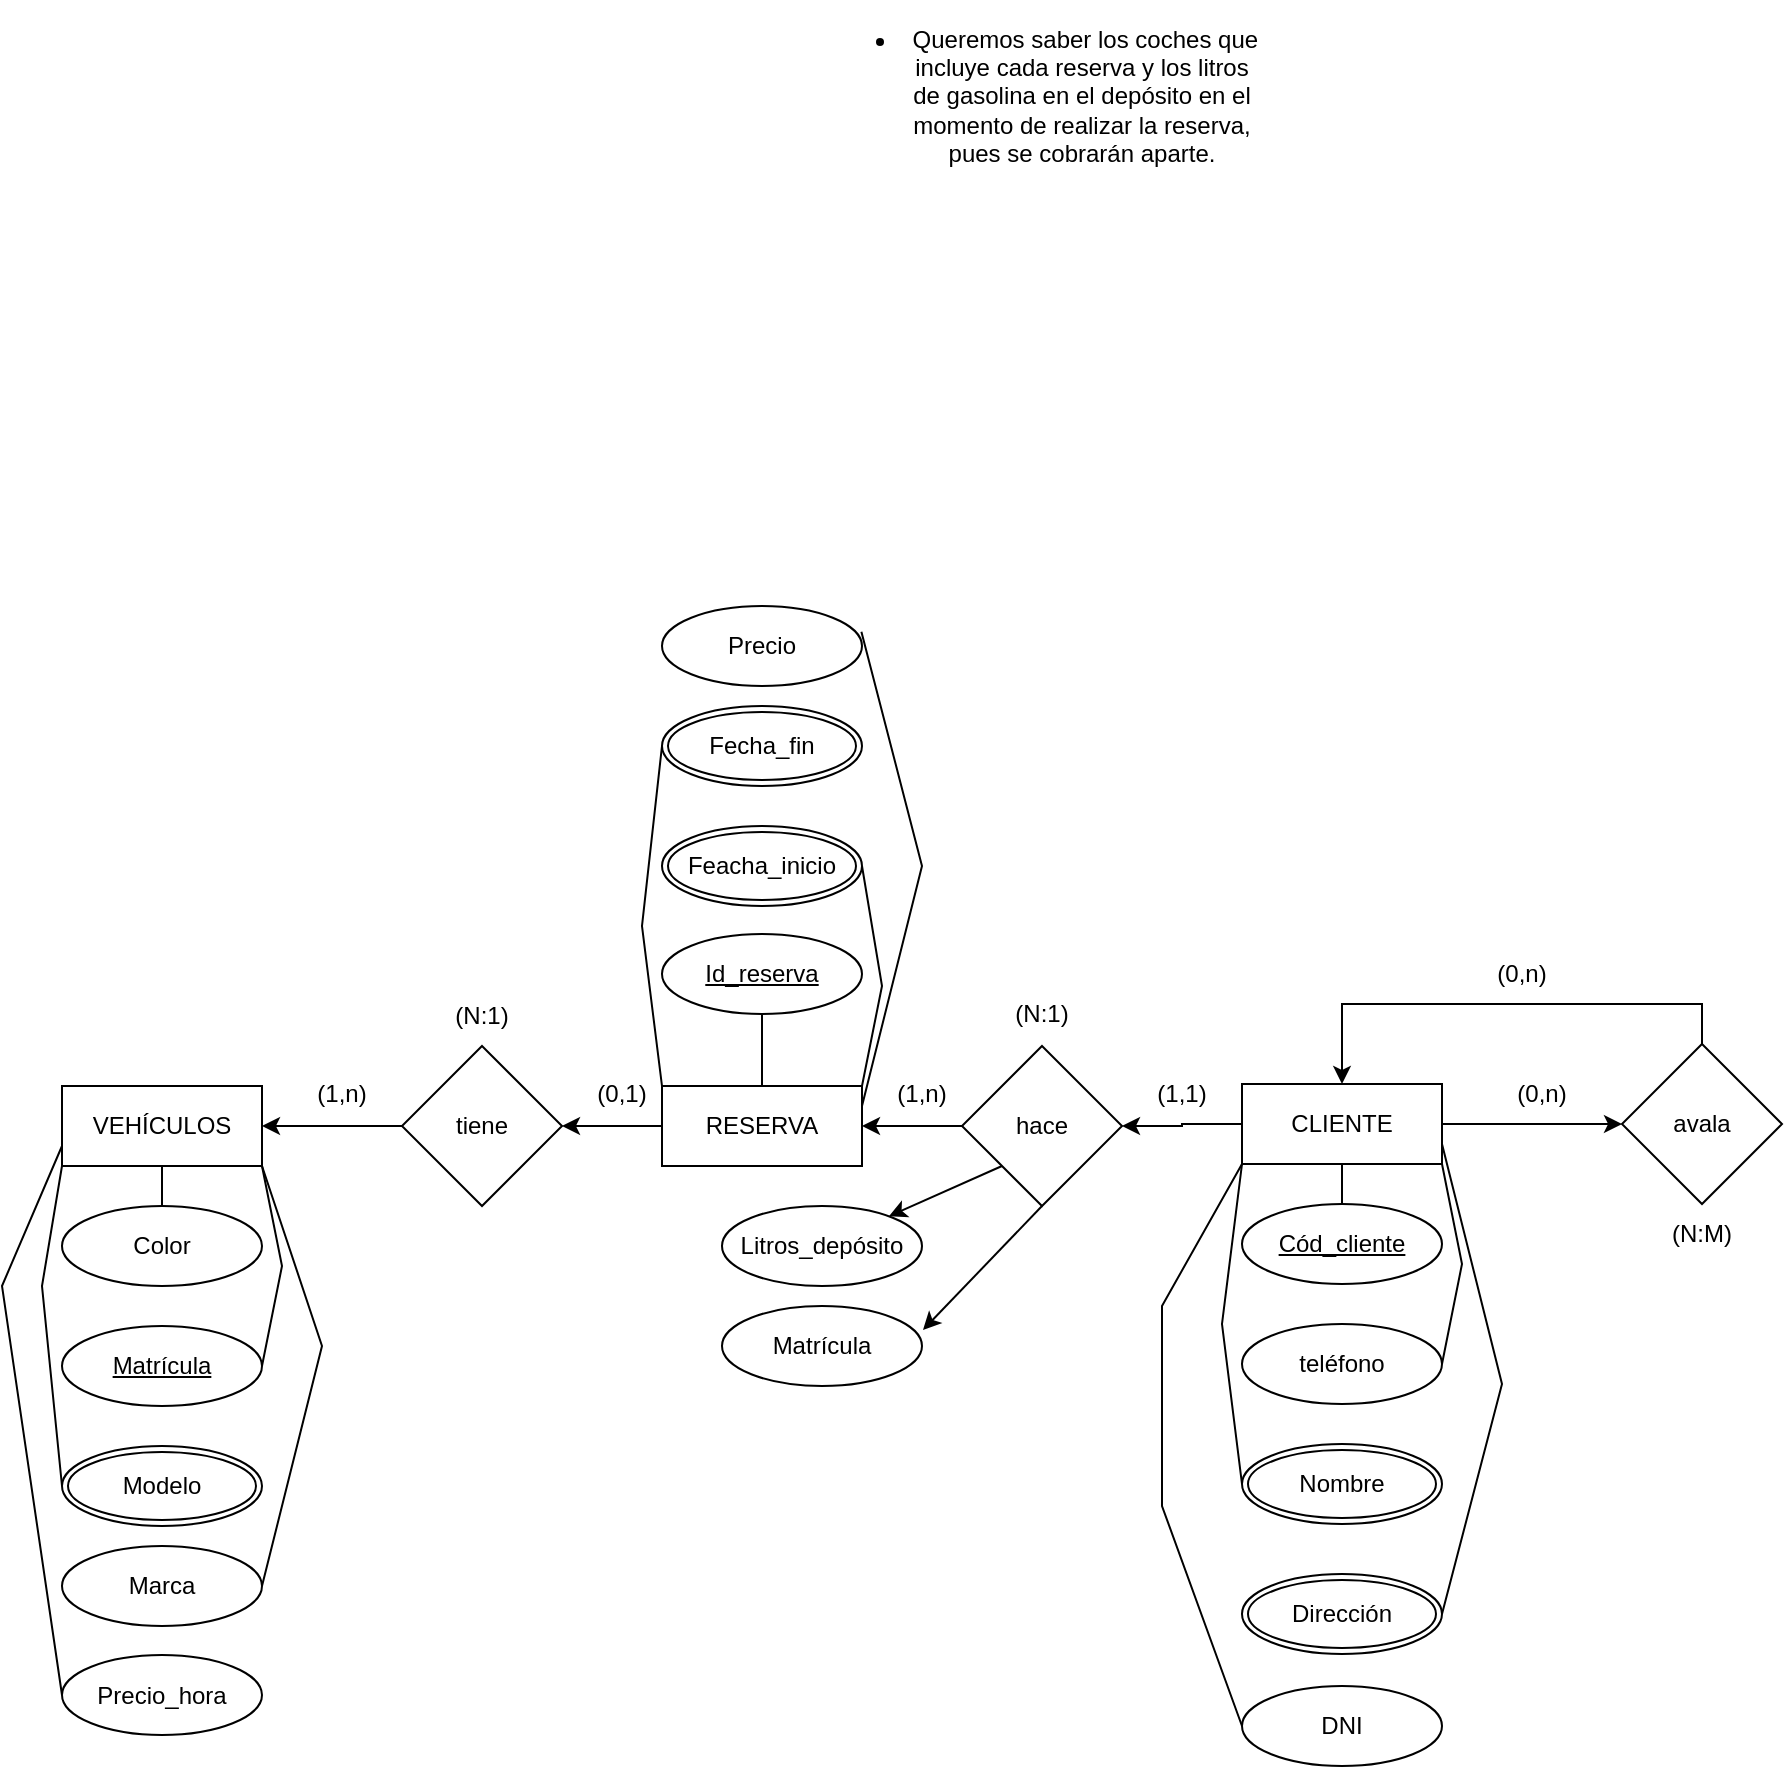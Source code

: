 <mxfile version="21.8.2" type="device">
  <diagram name="Página-1" id="4aAkEFrhJYTyww_UJyT2">
    <mxGraphModel dx="662" dy="1783" grid="1" gridSize="10" guides="1" tooltips="1" connect="1" arrows="1" fold="1" page="1" pageScale="1" pageWidth="827" pageHeight="1169" math="0" shadow="0">
      <root>
        <mxCell id="0" />
        <mxCell id="1" parent="0" />
        <mxCell id="4DYsukLeD7sC-o7HN6_L-1" value="VEHÍCULOS" style="whiteSpace=wrap;html=1;align=center;" vertex="1" parent="1">
          <mxGeometry x="420" y="300" width="100" height="40" as="geometry" />
        </mxCell>
        <mxCell id="4DYsukLeD7sC-o7HN6_L-38" value="" style="edgeStyle=orthogonalEdgeStyle;rounded=0;orthogonalLoop=1;jettySize=auto;html=1;" edge="1" parent="1" source="4DYsukLeD7sC-o7HN6_L-2" target="4DYsukLeD7sC-o7HN6_L-37">
          <mxGeometry relative="1" as="geometry" />
        </mxCell>
        <mxCell id="4DYsukLeD7sC-o7HN6_L-55" value="" style="edgeStyle=orthogonalEdgeStyle;rounded=0;orthogonalLoop=1;jettySize=auto;html=1;" edge="1" parent="1" source="4DYsukLeD7sC-o7HN6_L-2" target="4DYsukLeD7sC-o7HN6_L-54">
          <mxGeometry relative="1" as="geometry" />
        </mxCell>
        <mxCell id="4DYsukLeD7sC-o7HN6_L-2" value="CLIENTE" style="whiteSpace=wrap;html=1;align=center;" vertex="1" parent="1">
          <mxGeometry x="1010" y="299" width="100" height="40" as="geometry" />
        </mxCell>
        <mxCell id="4DYsukLeD7sC-o7HN6_L-14" value="teléfono" style="ellipse;whiteSpace=wrap;html=1;align=center;" vertex="1" parent="1">
          <mxGeometry x="1010" y="419" width="100" height="40" as="geometry" />
        </mxCell>
        <mxCell id="4DYsukLeD7sC-o7HN6_L-15" value="Cód_cliente" style="ellipse;whiteSpace=wrap;html=1;align=center;fontStyle=4;" vertex="1" parent="1">
          <mxGeometry x="1010" y="359" width="100" height="40" as="geometry" />
        </mxCell>
        <mxCell id="4DYsukLeD7sC-o7HN6_L-16" value="Nombre" style="ellipse;shape=doubleEllipse;margin=3;whiteSpace=wrap;html=1;align=center;" vertex="1" parent="1">
          <mxGeometry x="1010" y="479" width="100" height="40" as="geometry" />
        </mxCell>
        <mxCell id="4DYsukLeD7sC-o7HN6_L-17" value="Dirección" style="ellipse;shape=doubleEllipse;margin=3;whiteSpace=wrap;html=1;align=center;" vertex="1" parent="1">
          <mxGeometry x="1010" y="544" width="100" height="40" as="geometry" />
        </mxCell>
        <mxCell id="4DYsukLeD7sC-o7HN6_L-18" value="" style="endArrow=none;html=1;rounded=0;exitX=0.5;exitY=0;exitDx=0;exitDy=0;entryX=0.5;entryY=1;entryDx=0;entryDy=0;" edge="1" parent="1" source="4DYsukLeD7sC-o7HN6_L-15" target="4DYsukLeD7sC-o7HN6_L-2">
          <mxGeometry width="50" height="50" relative="1" as="geometry">
            <mxPoint x="1080" y="399" as="sourcePoint" />
            <mxPoint x="1130" y="349" as="targetPoint" />
          </mxGeometry>
        </mxCell>
        <mxCell id="4DYsukLeD7sC-o7HN6_L-19" value="" style="endArrow=none;html=1;rounded=0;exitX=1;exitY=0.5;exitDx=0;exitDy=0;entryX=1;entryY=1;entryDx=0;entryDy=0;" edge="1" parent="1" source="4DYsukLeD7sC-o7HN6_L-14" target="4DYsukLeD7sC-o7HN6_L-2">
          <mxGeometry width="50" height="50" relative="1" as="geometry">
            <mxPoint x="1070" y="369" as="sourcePoint" />
            <mxPoint x="1070" y="349" as="targetPoint" />
            <Array as="points">
              <mxPoint x="1120" y="389" />
            </Array>
          </mxGeometry>
        </mxCell>
        <mxCell id="4DYsukLeD7sC-o7HN6_L-20" value="" style="endArrow=none;html=1;rounded=0;exitX=0;exitY=0.5;exitDx=0;exitDy=0;entryX=0;entryY=1;entryDx=0;entryDy=0;" edge="1" parent="1" source="4DYsukLeD7sC-o7HN6_L-16" target="4DYsukLeD7sC-o7HN6_L-2">
          <mxGeometry width="50" height="50" relative="1" as="geometry">
            <mxPoint x="1080" y="379" as="sourcePoint" />
            <mxPoint x="1080" y="359" as="targetPoint" />
            <Array as="points">
              <mxPoint x="1000" y="419" />
            </Array>
          </mxGeometry>
        </mxCell>
        <mxCell id="4DYsukLeD7sC-o7HN6_L-21" value="" style="endArrow=none;html=1;rounded=0;exitX=1;exitY=0.5;exitDx=0;exitDy=0;entryX=1;entryY=0.75;entryDx=0;entryDy=0;" edge="1" parent="1" source="4DYsukLeD7sC-o7HN6_L-17" target="4DYsukLeD7sC-o7HN6_L-2">
          <mxGeometry width="50" height="50" relative="1" as="geometry">
            <mxPoint x="1090" y="389" as="sourcePoint" />
            <mxPoint x="1090" y="369" as="targetPoint" />
            <Array as="points">
              <mxPoint x="1140" y="449" />
            </Array>
          </mxGeometry>
        </mxCell>
        <mxCell id="4DYsukLeD7sC-o7HN6_L-24" value="Color" style="ellipse;whiteSpace=wrap;html=1;align=center;" vertex="1" parent="1">
          <mxGeometry x="420" y="360" width="100" height="40" as="geometry" />
        </mxCell>
        <mxCell id="4DYsukLeD7sC-o7HN6_L-25" value="Matrícula" style="ellipse;whiteSpace=wrap;html=1;align=center;fontStyle=4;" vertex="1" parent="1">
          <mxGeometry x="420" y="420" width="100" height="40" as="geometry" />
        </mxCell>
        <mxCell id="4DYsukLeD7sC-o7HN6_L-26" value="Modelo" style="ellipse;shape=doubleEllipse;margin=3;whiteSpace=wrap;html=1;align=center;" vertex="1" parent="1">
          <mxGeometry x="420" y="480" width="100" height="40" as="geometry" />
        </mxCell>
        <mxCell id="4DYsukLeD7sC-o7HN6_L-27" value="Marca" style="ellipse;whiteSpace=wrap;html=1;align=center;" vertex="1" parent="1">
          <mxGeometry x="420" y="530" width="100" height="40" as="geometry" />
        </mxCell>
        <mxCell id="4DYsukLeD7sC-o7HN6_L-28" value="" style="endArrow=none;html=1;rounded=0;exitX=0.5;exitY=0;exitDx=0;exitDy=0;entryX=0.5;entryY=1;entryDx=0;entryDy=0;" edge="1" parent="1" source="4DYsukLeD7sC-o7HN6_L-24" target="4DYsukLeD7sC-o7HN6_L-1">
          <mxGeometry width="50" height="50" relative="1" as="geometry">
            <mxPoint x="790" y="510" as="sourcePoint" />
            <mxPoint x="790" y="350" as="targetPoint" />
            <Array as="points" />
          </mxGeometry>
        </mxCell>
        <mxCell id="4DYsukLeD7sC-o7HN6_L-29" value="" style="endArrow=none;html=1;rounded=0;exitX=1;exitY=1;exitDx=0;exitDy=0;entryX=1;entryY=0.5;entryDx=0;entryDy=0;" edge="1" parent="1" source="4DYsukLeD7sC-o7HN6_L-1" target="4DYsukLeD7sC-o7HN6_L-25">
          <mxGeometry width="50" height="50" relative="1" as="geometry">
            <mxPoint x="800" y="520" as="sourcePoint" />
            <mxPoint x="800" y="360" as="targetPoint" />
            <Array as="points">
              <mxPoint x="530" y="390" />
            </Array>
          </mxGeometry>
        </mxCell>
        <mxCell id="4DYsukLeD7sC-o7HN6_L-31" value="Id_reserva" style="ellipse;whiteSpace=wrap;html=1;align=center;fontStyle=4;" vertex="1" parent="1">
          <mxGeometry x="720" y="224" width="100" height="40" as="geometry" />
        </mxCell>
        <mxCell id="4DYsukLeD7sC-o7HN6_L-32" value="Precio" style="ellipse;whiteSpace=wrap;html=1;align=center;" vertex="1" parent="1">
          <mxGeometry x="720" y="60" width="100" height="40" as="geometry" />
        </mxCell>
        <mxCell id="4DYsukLeD7sC-o7HN6_L-33" value="Feacha_inicio" style="ellipse;shape=doubleEllipse;margin=3;whiteSpace=wrap;html=1;align=center;" vertex="1" parent="1">
          <mxGeometry x="720" y="170" width="100" height="40" as="geometry" />
        </mxCell>
        <mxCell id="4DYsukLeD7sC-o7HN6_L-34" value="Fecha_fin" style="ellipse;shape=doubleEllipse;margin=3;whiteSpace=wrap;html=1;align=center;" vertex="1" parent="1">
          <mxGeometry x="720" y="110" width="100" height="40" as="geometry" />
        </mxCell>
        <mxCell id="4DYsukLeD7sC-o7HN6_L-36" value="Precio_hora" style="ellipse;whiteSpace=wrap;html=1;align=center;" vertex="1" parent="1">
          <mxGeometry x="420" y="584.5" width="100" height="40" as="geometry" />
        </mxCell>
        <mxCell id="4DYsukLeD7sC-o7HN6_L-39" style="edgeStyle=orthogonalEdgeStyle;rounded=0;orthogonalLoop=1;jettySize=auto;html=1;exitX=0.5;exitY=0;exitDx=0;exitDy=0;entryX=0.5;entryY=0;entryDx=0;entryDy=0;" edge="1" parent="1" source="4DYsukLeD7sC-o7HN6_L-37" target="4DYsukLeD7sC-o7HN6_L-2">
          <mxGeometry relative="1" as="geometry" />
        </mxCell>
        <mxCell id="4DYsukLeD7sC-o7HN6_L-37" value="avala" style="rhombus;whiteSpace=wrap;html=1;" vertex="1" parent="1">
          <mxGeometry x="1200" y="279" width="80" height="80" as="geometry" />
        </mxCell>
        <mxCell id="4DYsukLeD7sC-o7HN6_L-40" value="" style="endArrow=none;html=1;rounded=0;exitX=0;exitY=1;exitDx=0;exitDy=0;entryX=0;entryY=0.5;entryDx=0;entryDy=0;" edge="1" parent="1" source="4DYsukLeD7sC-o7HN6_L-1" target="4DYsukLeD7sC-o7HN6_L-26">
          <mxGeometry width="50" height="50" relative="1" as="geometry">
            <mxPoint x="530" y="350" as="sourcePoint" />
            <mxPoint x="530" y="450" as="targetPoint" />
            <Array as="points">
              <mxPoint x="410" y="400" />
            </Array>
          </mxGeometry>
        </mxCell>
        <mxCell id="4DYsukLeD7sC-o7HN6_L-41" value="" style="endArrow=none;html=1;rounded=0;exitX=1;exitY=1;exitDx=0;exitDy=0;entryX=1;entryY=0.5;entryDx=0;entryDy=0;" edge="1" parent="1" source="4DYsukLeD7sC-o7HN6_L-1" target="4DYsukLeD7sC-o7HN6_L-27">
          <mxGeometry width="50" height="50" relative="1" as="geometry">
            <mxPoint x="540" y="360" as="sourcePoint" />
            <mxPoint x="540" y="460" as="targetPoint" />
            <Array as="points">
              <mxPoint x="550" y="430" />
            </Array>
          </mxGeometry>
        </mxCell>
        <mxCell id="4DYsukLeD7sC-o7HN6_L-42" value="" style="endArrow=none;html=1;rounded=0;exitX=0;exitY=0.75;exitDx=0;exitDy=0;entryX=0;entryY=0.5;entryDx=0;entryDy=0;" edge="1" parent="1" source="4DYsukLeD7sC-o7HN6_L-1" target="4DYsukLeD7sC-o7HN6_L-36">
          <mxGeometry width="50" height="50" relative="1" as="geometry">
            <mxPoint x="550" y="370" as="sourcePoint" />
            <mxPoint x="550" y="470" as="targetPoint" />
            <Array as="points">
              <mxPoint x="390" y="400" />
            </Array>
          </mxGeometry>
        </mxCell>
        <mxCell id="4DYsukLeD7sC-o7HN6_L-43" value="&lt;ul type=&quot;disc&quot;&gt;&lt;li&gt;&amp;nbsp;Queremos saber los coches que incluye     cada reserva y los litros de gasolina en el depósito en el momento de     realizar la reserva, pues se cobrarán aparte.&lt;/li&gt;&lt;/ul&gt;" style="text;html=1;strokeColor=none;fillColor=none;align=center;verticalAlign=middle;whiteSpace=wrap;rounded=0;" vertex="1" parent="1">
          <mxGeometry x="800" y="-210" width="220" height="30" as="geometry" />
        </mxCell>
        <mxCell id="4DYsukLeD7sC-o7HN6_L-49" value="(0,n)" style="text;html=1;strokeColor=none;fillColor=none;align=center;verticalAlign=middle;whiteSpace=wrap;rounded=0;" vertex="1" parent="1">
          <mxGeometry x="1130" y="289" width="60" height="30" as="geometry" />
        </mxCell>
        <mxCell id="4DYsukLeD7sC-o7HN6_L-50" value="(0,n)" style="text;html=1;strokeColor=none;fillColor=none;align=center;verticalAlign=middle;whiteSpace=wrap;rounded=0;" vertex="1" parent="1">
          <mxGeometry x="1120" y="229" width="60" height="30" as="geometry" />
        </mxCell>
        <mxCell id="4DYsukLeD7sC-o7HN6_L-51" value="(N:M)" style="text;html=1;strokeColor=none;fillColor=none;align=center;verticalAlign=middle;whiteSpace=wrap;rounded=0;" vertex="1" parent="1">
          <mxGeometry x="1210" y="359" width="60" height="30" as="geometry" />
        </mxCell>
        <mxCell id="4DYsukLeD7sC-o7HN6_L-58" value="" style="edgeStyle=orthogonalEdgeStyle;rounded=0;orthogonalLoop=1;jettySize=auto;html=1;" edge="1" parent="1" source="4DYsukLeD7sC-o7HN6_L-53" target="4DYsukLeD7sC-o7HN6_L-57">
          <mxGeometry relative="1" as="geometry" />
        </mxCell>
        <mxCell id="4DYsukLeD7sC-o7HN6_L-53" value="RESERVA" style="whiteSpace=wrap;html=1;align=center;" vertex="1" parent="1">
          <mxGeometry x="720" y="300" width="100" height="40" as="geometry" />
        </mxCell>
        <mxCell id="4DYsukLeD7sC-o7HN6_L-56" style="edgeStyle=orthogonalEdgeStyle;rounded=0;orthogonalLoop=1;jettySize=auto;html=1;exitX=0;exitY=0.5;exitDx=0;exitDy=0;entryX=1;entryY=0.5;entryDx=0;entryDy=0;" edge="1" parent="1" source="4DYsukLeD7sC-o7HN6_L-54" target="4DYsukLeD7sC-o7HN6_L-53">
          <mxGeometry relative="1" as="geometry" />
        </mxCell>
        <mxCell id="4DYsukLeD7sC-o7HN6_L-74" style="edgeStyle=none;rounded=0;orthogonalLoop=1;jettySize=auto;html=1;exitX=0;exitY=1;exitDx=0;exitDy=0;" edge="1" parent="1" source="4DYsukLeD7sC-o7HN6_L-54" target="4DYsukLeD7sC-o7HN6_L-72">
          <mxGeometry relative="1" as="geometry" />
        </mxCell>
        <mxCell id="4DYsukLeD7sC-o7HN6_L-54" value="hace" style="rhombus;whiteSpace=wrap;html=1;" vertex="1" parent="1">
          <mxGeometry x="870" y="280" width="80" height="80" as="geometry" />
        </mxCell>
        <mxCell id="4DYsukLeD7sC-o7HN6_L-59" style="edgeStyle=orthogonalEdgeStyle;rounded=0;orthogonalLoop=1;jettySize=auto;html=1;exitX=0;exitY=0.5;exitDx=0;exitDy=0;entryX=1;entryY=0.5;entryDx=0;entryDy=0;" edge="1" parent="1" source="4DYsukLeD7sC-o7HN6_L-57" target="4DYsukLeD7sC-o7HN6_L-1">
          <mxGeometry relative="1" as="geometry" />
        </mxCell>
        <mxCell id="4DYsukLeD7sC-o7HN6_L-57" value="tiene" style="rhombus;whiteSpace=wrap;html=1;" vertex="1" parent="1">
          <mxGeometry x="590" y="280" width="80" height="80" as="geometry" />
        </mxCell>
        <mxCell id="4DYsukLeD7sC-o7HN6_L-60" value="DNI" style="ellipse;whiteSpace=wrap;html=1;align=center;" vertex="1" parent="1">
          <mxGeometry x="1010" y="600" width="100" height="40" as="geometry" />
        </mxCell>
        <mxCell id="4DYsukLeD7sC-o7HN6_L-61" value="" style="endArrow=none;html=1;rounded=0;exitX=0;exitY=0.5;exitDx=0;exitDy=0;entryX=0;entryY=1;entryDx=0;entryDy=0;" edge="1" parent="1" source="4DYsukLeD7sC-o7HN6_L-60" target="4DYsukLeD7sC-o7HN6_L-2">
          <mxGeometry width="50" height="50" relative="1" as="geometry">
            <mxPoint x="1020" y="509" as="sourcePoint" />
            <mxPoint x="1020" y="349" as="targetPoint" />
            <Array as="points">
              <mxPoint x="970" y="510" />
              <mxPoint x="970" y="410" />
            </Array>
          </mxGeometry>
        </mxCell>
        <mxCell id="4DYsukLeD7sC-o7HN6_L-62" value="(1,n)" style="text;html=1;strokeColor=none;fillColor=none;align=center;verticalAlign=middle;whiteSpace=wrap;rounded=0;" vertex="1" parent="1">
          <mxGeometry x="820" y="289" width="60" height="30" as="geometry" />
        </mxCell>
        <mxCell id="4DYsukLeD7sC-o7HN6_L-63" value="(1,1)" style="text;html=1;strokeColor=none;fillColor=none;align=center;verticalAlign=middle;whiteSpace=wrap;rounded=0;" vertex="1" parent="1">
          <mxGeometry x="950" y="289" width="60" height="30" as="geometry" />
        </mxCell>
        <mxCell id="4DYsukLeD7sC-o7HN6_L-64" value="(N:1)" style="text;html=1;strokeColor=none;fillColor=none;align=center;verticalAlign=middle;whiteSpace=wrap;rounded=0;" vertex="1" parent="1">
          <mxGeometry x="880" y="249" width="60" height="30" as="geometry" />
        </mxCell>
        <mxCell id="4DYsukLeD7sC-o7HN6_L-65" value="(1,n)" style="text;html=1;strokeColor=none;fillColor=none;align=center;verticalAlign=middle;whiteSpace=wrap;rounded=0;" vertex="1" parent="1">
          <mxGeometry x="530" y="289" width="60" height="30" as="geometry" />
        </mxCell>
        <mxCell id="4DYsukLeD7sC-o7HN6_L-66" value="(0,1)" style="text;html=1;strokeColor=none;fillColor=none;align=center;verticalAlign=middle;whiteSpace=wrap;rounded=0;" vertex="1" parent="1">
          <mxGeometry x="670" y="289" width="60" height="30" as="geometry" />
        </mxCell>
        <mxCell id="4DYsukLeD7sC-o7HN6_L-67" value="(N:1)" style="text;html=1;strokeColor=none;fillColor=none;align=center;verticalAlign=middle;whiteSpace=wrap;rounded=0;" vertex="1" parent="1">
          <mxGeometry x="600" y="250" width="60" height="30" as="geometry" />
        </mxCell>
        <mxCell id="4DYsukLeD7sC-o7HN6_L-68" value="" style="endArrow=none;html=1;rounded=0;entryX=0.5;entryY=1;entryDx=0;entryDy=0;exitX=0.5;exitY=0;exitDx=0;exitDy=0;" edge="1" parent="1" source="4DYsukLeD7sC-o7HN6_L-53" target="4DYsukLeD7sC-o7HN6_L-31">
          <mxGeometry width="50" height="50" relative="1" as="geometry">
            <mxPoint x="800" y="360" as="sourcePoint" />
            <mxPoint x="850" y="310" as="targetPoint" />
          </mxGeometry>
        </mxCell>
        <mxCell id="4DYsukLeD7sC-o7HN6_L-69" value="" style="endArrow=none;html=1;rounded=0;entryX=1;entryY=0.5;entryDx=0;entryDy=0;exitX=1;exitY=0;exitDx=0;exitDy=0;" edge="1" parent="1" source="4DYsukLeD7sC-o7HN6_L-53" target="4DYsukLeD7sC-o7HN6_L-33">
          <mxGeometry width="50" height="50" relative="1" as="geometry">
            <mxPoint x="780" y="310" as="sourcePoint" />
            <mxPoint x="780" y="274" as="targetPoint" />
            <Array as="points">
              <mxPoint x="830" y="250" />
            </Array>
          </mxGeometry>
        </mxCell>
        <mxCell id="4DYsukLeD7sC-o7HN6_L-70" value="" style="endArrow=none;html=1;rounded=0;entryX=0;entryY=0.5;entryDx=0;entryDy=0;exitX=0;exitY=0;exitDx=0;exitDy=0;entryPerimeter=0;" edge="1" parent="1" source="4DYsukLeD7sC-o7HN6_L-53" target="4DYsukLeD7sC-o7HN6_L-34">
          <mxGeometry width="50" height="50" relative="1" as="geometry">
            <mxPoint x="790" y="320" as="sourcePoint" />
            <mxPoint x="790" y="284" as="targetPoint" />
            <Array as="points">
              <mxPoint x="710" y="220" />
            </Array>
          </mxGeometry>
        </mxCell>
        <mxCell id="4DYsukLeD7sC-o7HN6_L-71" value="" style="endArrow=none;html=1;rounded=0;entryX=0.997;entryY=0.321;entryDx=0;entryDy=0;exitX=1;exitY=0.25;exitDx=0;exitDy=0;entryPerimeter=0;" edge="1" parent="1" source="4DYsukLeD7sC-o7HN6_L-53" target="4DYsukLeD7sC-o7HN6_L-32">
          <mxGeometry width="50" height="50" relative="1" as="geometry">
            <mxPoint x="800" y="330" as="sourcePoint" />
            <mxPoint x="800" y="294" as="targetPoint" />
            <Array as="points">
              <mxPoint x="850" y="190" />
            </Array>
          </mxGeometry>
        </mxCell>
        <mxCell id="4DYsukLeD7sC-o7HN6_L-72" value="Litros_depósito" style="ellipse;whiteSpace=wrap;html=1;align=center;" vertex="1" parent="1">
          <mxGeometry x="750" y="360" width="100" height="40" as="geometry" />
        </mxCell>
        <mxCell id="4DYsukLeD7sC-o7HN6_L-75" value="Matrícula" style="ellipse;whiteSpace=wrap;html=1;align=center;" vertex="1" parent="1">
          <mxGeometry x="750" y="410" width="100" height="40" as="geometry" />
        </mxCell>
        <mxCell id="4DYsukLeD7sC-o7HN6_L-76" style="edgeStyle=none;rounded=0;orthogonalLoop=1;jettySize=auto;html=1;exitX=0.5;exitY=1;exitDx=0;exitDy=0;entryX=1.005;entryY=0.3;entryDx=0;entryDy=0;entryPerimeter=0;" edge="1" parent="1" source="4DYsukLeD7sC-o7HN6_L-54" target="4DYsukLeD7sC-o7HN6_L-75">
          <mxGeometry relative="1" as="geometry" />
        </mxCell>
      </root>
    </mxGraphModel>
  </diagram>
</mxfile>
